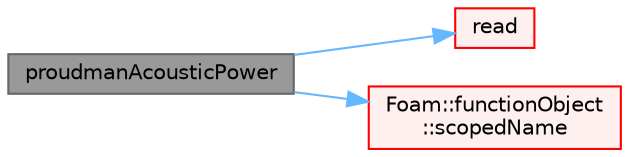 digraph "proudmanAcousticPower"
{
 // LATEX_PDF_SIZE
  bgcolor="transparent";
  edge [fontname=Helvetica,fontsize=10,labelfontname=Helvetica,labelfontsize=10];
  node [fontname=Helvetica,fontsize=10,shape=box,height=0.2,width=0.4];
  rankdir="LR";
  Node1 [id="Node000001",label="proudmanAcousticPower",height=0.2,width=0.4,color="gray40", fillcolor="grey60", style="filled", fontcolor="black",tooltip=" "];
  Node1 -> Node2 [id="edge1_Node000001_Node000002",color="steelblue1",style="solid",tooltip=" "];
  Node2 [id="Node000002",label="read",height=0.2,width=0.4,color="red", fillcolor="#FFF0F0", style="filled",URL="$classFoam_1_1functionObjects_1_1proudmanAcousticPower.html#afac0600fef97b05534a595ce00b272ed",tooltip=" "];
  Node1 -> Node15 [id="edge2_Node000001_Node000015",color="steelblue1",style="solid",tooltip=" "];
  Node15 [id="Node000015",label="Foam::functionObject\l::scopedName",height=0.2,width=0.4,color="red", fillcolor="#FFF0F0", style="filled",URL="$classFoam_1_1functionObject.html#ac3a973c5f3a4a245b475cf4fc6de864a",tooltip=" "];
}
